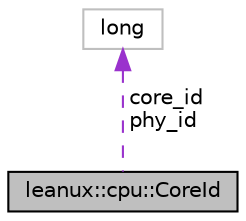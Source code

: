 digraph "leanux::cpu::CoreId"
{
 // LATEX_PDF_SIZE
  bgcolor="transparent";
  edge [fontname="Helvetica",fontsize="10",labelfontname="Helvetica",labelfontsize="10"];
  node [fontname="Helvetica",fontsize="10",shape=record];
  Node1 [label="leanux::cpu::CoreId",height=0.2,width=0.4,color="black", fillcolor="grey75", style="filled", fontcolor="black",tooltip="Utility struct to aid in identifying unique cores."];
  Node2 -> Node1 [dir="back",color="darkorchid3",fontsize="10",style="dashed",label=" core_id\nphy_id" ,fontname="Helvetica"];
  Node2 [label="long",height=0.2,width=0.4,color="grey75",tooltip=" "];
}
